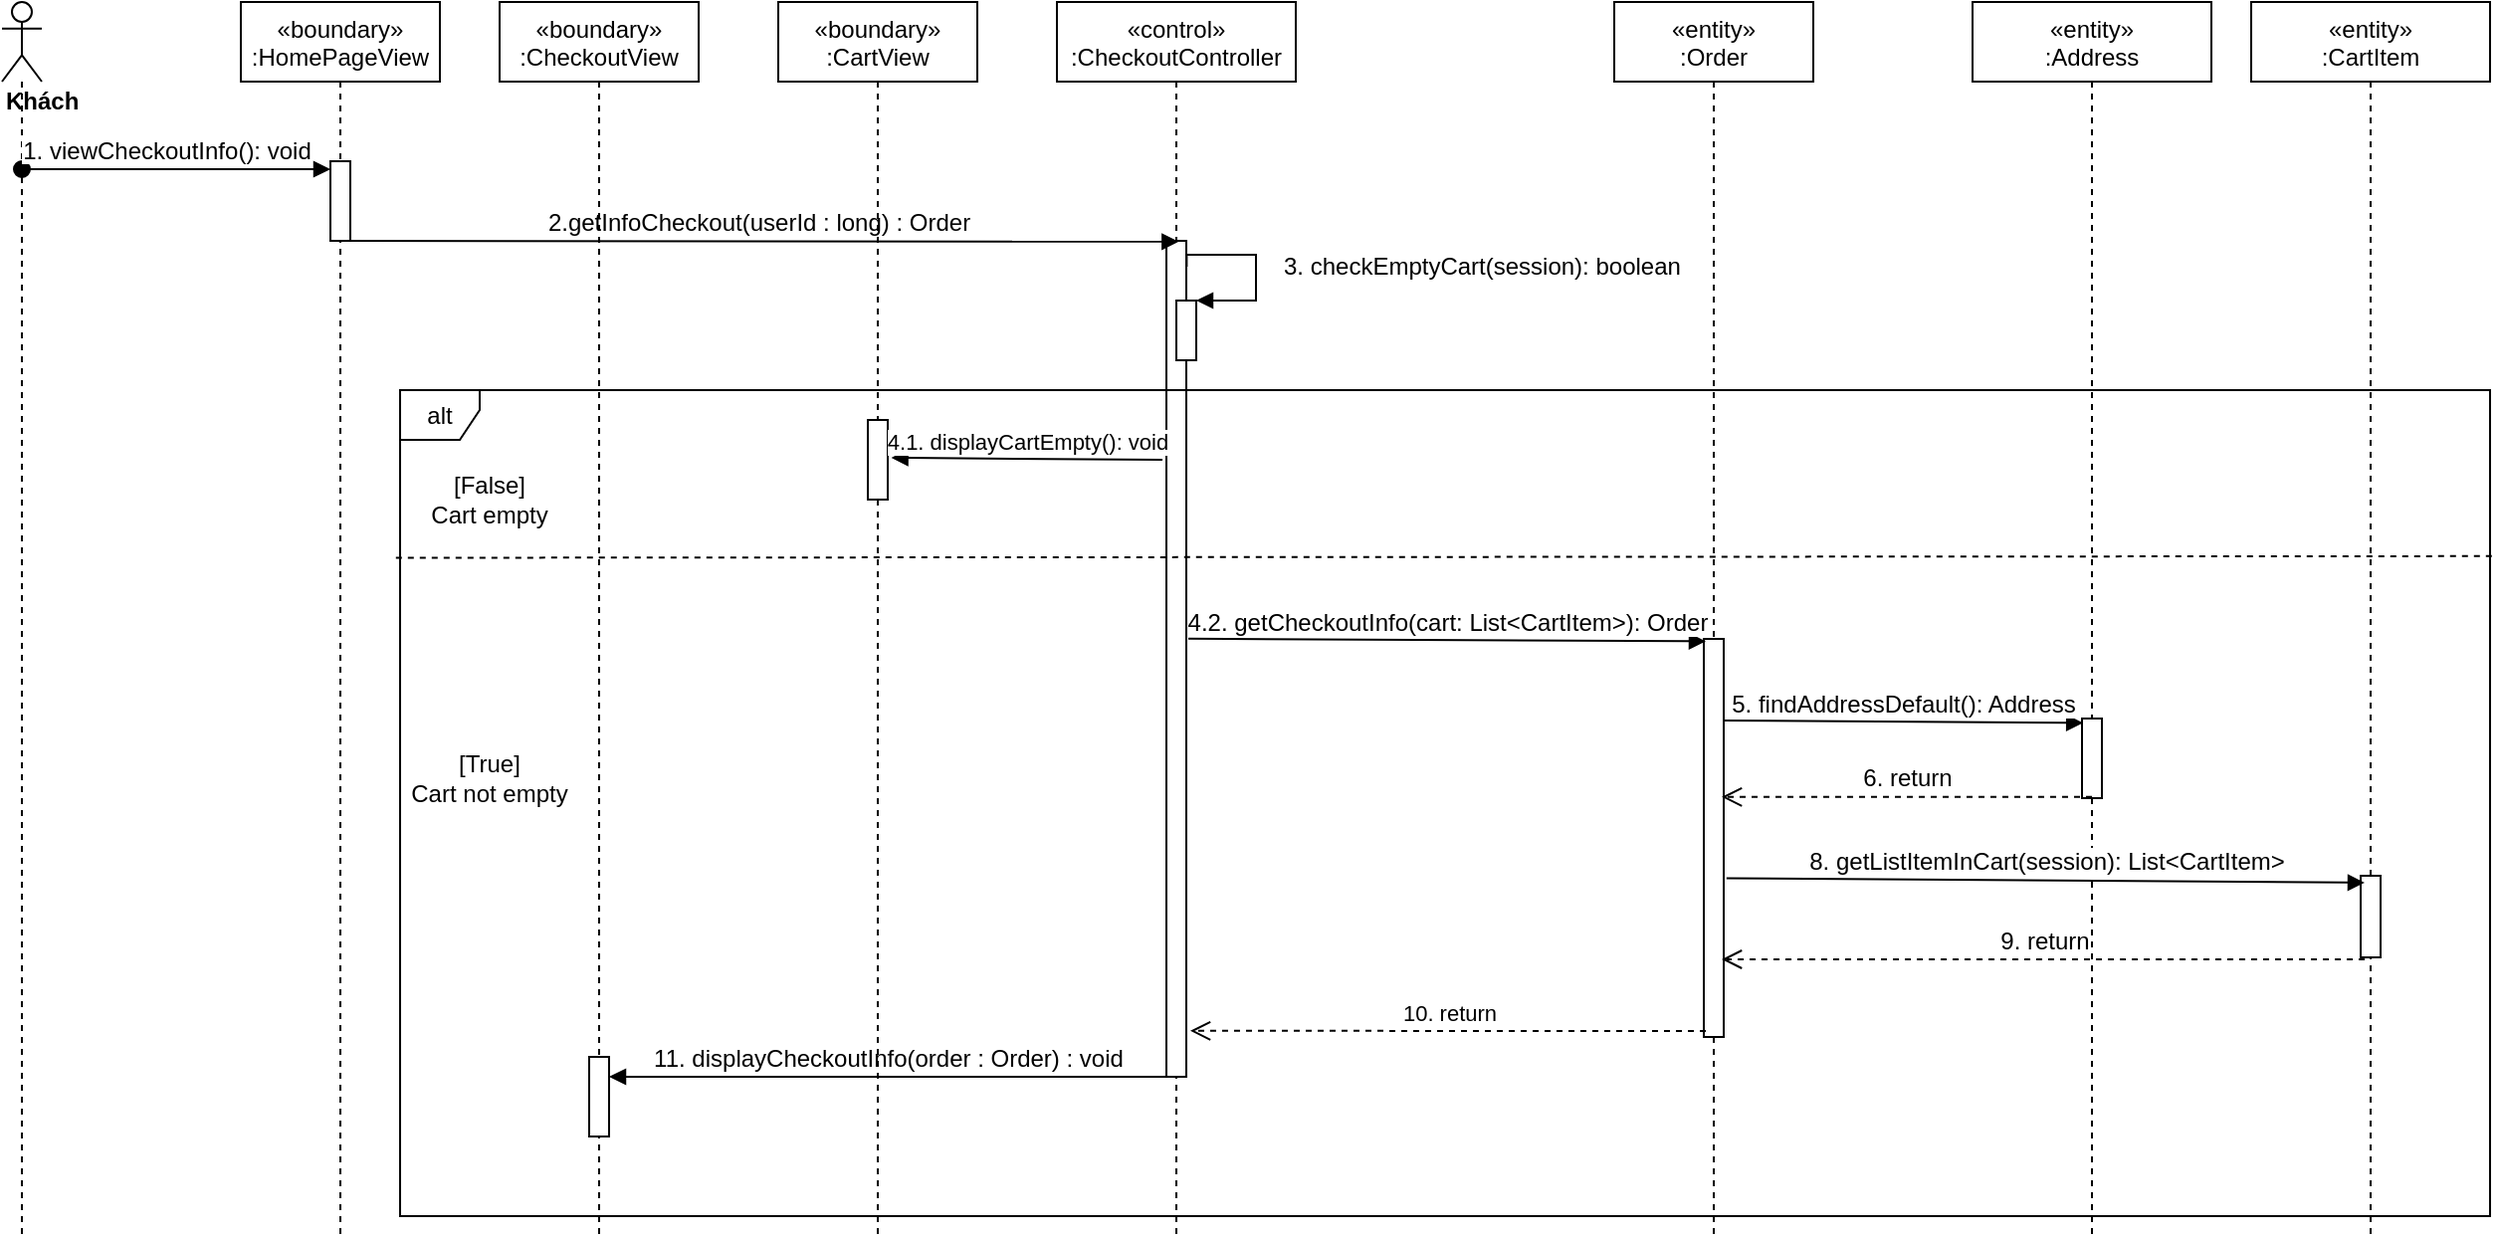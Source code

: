 <mxfile version="14.8.2" type="device"><diagram id="kgpKYQtTHZ0yAKxKKP6v" name="Page-1"><mxGraphModel dx="1038" dy="521" grid="1" gridSize="10" guides="1" tooltips="1" connect="1" arrows="1" fold="1" page="1" pageScale="1" pageWidth="850" pageHeight="1100" math="0" shadow="0"><root><mxCell id="0"/><mxCell id="1" parent="0"/><mxCell id="h1iUDNOuoRidIBb9Z1Jj-4" value="«control»&#10;:CheckoutController" style="shape=umlLifeline;perimeter=lifelinePerimeter;container=1;collapsible=0;recursiveResize=0;rounded=0;shadow=0;strokeWidth=1;" parent="1" vertex="1"><mxGeometry x="620" y="80" width="120" height="620" as="geometry"/></mxCell><mxCell id="h1iUDNOuoRidIBb9Z1Jj-5" value="" style="points=[];perimeter=orthogonalPerimeter;rounded=0;shadow=0;strokeWidth=1;" parent="h1iUDNOuoRidIBb9Z1Jj-4" vertex="1"><mxGeometry x="55" y="120" width="10" height="420" as="geometry"/></mxCell><mxCell id="h1iUDNOuoRidIBb9Z1Jj-21" value="" style="html=1;points=[];perimeter=orthogonalPerimeter;" parent="h1iUDNOuoRidIBb9Z1Jj-4" vertex="1"><mxGeometry x="60" y="150" width="10" height="30" as="geometry"/></mxCell><mxCell id="h1iUDNOuoRidIBb9Z1Jj-22" value="&lt;font style=&quot;font-size: 12px&quot;&gt;3. checkEmptyCart(session): boolean&lt;/font&gt;" style="edgeStyle=orthogonalEdgeStyle;html=1;align=left;spacingLeft=2;endArrow=block;rounded=0;entryX=1;entryY=0;exitX=1.02;exitY=0.031;exitDx=0;exitDy=0;exitPerimeter=0;" parent="h1iUDNOuoRidIBb9Z1Jj-4" source="h1iUDNOuoRidIBb9Z1Jj-5" target="h1iUDNOuoRidIBb9Z1Jj-21" edge="1"><mxGeometry x="0.005" y="10" relative="1" as="geometry"><mxPoint x="70" y="190" as="sourcePoint"/><Array as="points"><mxPoint x="100" y="127"/><mxPoint x="100" y="150"/></Array><mxPoint as="offset"/></mxGeometry></mxCell><mxCell id="h1iUDNOuoRidIBb9Z1Jj-6" value="&lt;div&gt;&lt;b&gt;Khách&lt;/b&gt;&lt;/div&gt;" style="shape=umlLifeline;participant=umlActor;perimeter=lifelinePerimeter;whiteSpace=wrap;html=1;container=1;collapsible=0;recursiveResize=0;verticalAlign=top;spacingTop=36;outlineConnect=0;align=left;" parent="1" vertex="1"><mxGeometry x="90" y="80" width="20" height="620" as="geometry"/></mxCell><mxCell id="h1iUDNOuoRidIBb9Z1Jj-7" value="1. viewCheckoutInfo(): void" style="verticalAlign=bottom;startArrow=oval;endArrow=block;startSize=8;shadow=0;strokeWidth=1;entryX=0;entryY=0.1;entryDx=0;entryDy=0;entryPerimeter=0;fontSize=12;" parent="1" source="h1iUDNOuoRidIBb9Z1Jj-6" target="qpwKRsSHn40wgu-qvmrS-2" edge="1"><mxGeometry x="-0.06" relative="1" as="geometry"><mxPoint x="100" y="170" as="sourcePoint"/><mxPoint as="offset"/><mxPoint x="270" y="169" as="targetPoint"/></mxGeometry></mxCell><mxCell id="h1iUDNOuoRidIBb9Z1Jj-8" value="«entity»&#10;:Order" style="shape=umlLifeline;perimeter=lifelinePerimeter;container=1;collapsible=0;recursiveResize=0;rounded=0;shadow=0;strokeWidth=1;" parent="1" vertex="1"><mxGeometry x="900" y="80" width="100" height="620" as="geometry"/></mxCell><mxCell id="h1iUDNOuoRidIBb9Z1Jj-9" value="" style="points=[];perimeter=orthogonalPerimeter;rounded=0;shadow=0;strokeWidth=1;" parent="h1iUDNOuoRidIBb9Z1Jj-8" vertex="1"><mxGeometry x="45" y="320" width="10" height="200" as="geometry"/></mxCell><mxCell id="h1iUDNOuoRidIBb9Z1Jj-10" value="&lt;font style=&quot;font-size: 12px&quot;&gt;2.getInfoCheckout(userId : long) : Order&lt;/font&gt;" style="html=1;verticalAlign=bottom;endArrow=block;entryX=0.617;entryY=0.001;entryDx=0;entryDy=0;entryPerimeter=0;exitX=0.5;exitY=1;exitDx=0;exitDy=0;exitPerimeter=0;" parent="1" source="qpwKRsSHn40wgu-qvmrS-2" target="h1iUDNOuoRidIBb9Z1Jj-5" edge="1"><mxGeometry width="80" relative="1" as="geometry"><mxPoint x="460" y="200" as="sourcePoint"/><mxPoint x="500" y="210" as="targetPoint"/></mxGeometry></mxCell><mxCell id="h1iUDNOuoRidIBb9Z1Jj-12" value="«entity»&#10;:Address" style="shape=umlLifeline;perimeter=lifelinePerimeter;container=1;collapsible=0;recursiveResize=0;rounded=0;shadow=0;strokeWidth=1;" parent="1" vertex="1"><mxGeometry x="1080" y="80" width="120" height="620" as="geometry"/></mxCell><mxCell id="h1iUDNOuoRidIBb9Z1Jj-13" value="" style="points=[];perimeter=orthogonalPerimeter;rounded=0;shadow=0;strokeWidth=1;" parent="h1iUDNOuoRidIBb9Z1Jj-12" vertex="1"><mxGeometry x="55" y="360" width="10" height="40" as="geometry"/></mxCell><mxCell id="h1iUDNOuoRidIBb9Z1Jj-17" value="11. displayCheckoutInfo(order : Order) : void" style="verticalAlign=bottom;endArrow=block;shadow=0;strokeWidth=1;exitX=0.1;exitY=1;exitDx=0;exitDy=0;exitPerimeter=0;fontSize=12;" parent="1" source="h1iUDNOuoRidIBb9Z1Jj-5" target="h1iUDNOuoRidIBb9Z1Jj-3" edge="1"><mxGeometry relative="1" as="geometry"><mxPoint x="565" y="370" as="sourcePoint"/><mxPoint x="350" y="401" as="targetPoint"/></mxGeometry></mxCell><mxCell id="h1iUDNOuoRidIBb9Z1Jj-26" value="&lt;font style=&quot;font-size: 12px&quot;&gt;5. findAddressDefault(): Address&lt;/font&gt;" style="html=1;verticalAlign=bottom;endArrow=block;rounded=0;entryX=0.06;entryY=0.056;entryDx=0;entryDy=0;entryPerimeter=0;exitX=0.98;exitY=0.205;exitDx=0;exitDy=0;exitPerimeter=0;" parent="1" source="h1iUDNOuoRidIBb9Z1Jj-9" target="h1iUDNOuoRidIBb9Z1Jj-13" edge="1"><mxGeometry width="80" relative="1" as="geometry"><mxPoint x="978" y="442" as="sourcePoint"/><mxPoint x="1090" y="310" as="targetPoint"/></mxGeometry></mxCell><mxCell id="h1iUDNOuoRidIBb9Z1Jj-32" value="10. return" style="html=1;verticalAlign=bottom;endArrow=open;dashed=1;endSize=8;rounded=0;entryX=1.2;entryY=0.945;entryDx=0;entryDy=0;entryPerimeter=0;exitX=0.1;exitY=0.985;exitDx=0;exitDy=0;exitPerimeter=0;" parent="1" source="h1iUDNOuoRidIBb9Z1Jj-9" target="h1iUDNOuoRidIBb9Z1Jj-5" edge="1"><mxGeometry relative="1" as="geometry"><mxPoint x="880" y="597" as="sourcePoint"/><mxPoint x="644" y="570" as="targetPoint"/></mxGeometry></mxCell><mxCell id="ksipVvGbrHsLcqgt4sYg-5" value="«entity»&#10;:CartItem" style="shape=umlLifeline;perimeter=lifelinePerimeter;container=1;collapsible=0;recursiveResize=0;rounded=0;shadow=0;strokeWidth=1;" parent="1" vertex="1"><mxGeometry x="1220" y="80" width="120" height="620" as="geometry"/></mxCell><mxCell id="ksipVvGbrHsLcqgt4sYg-6" value="" style="points=[];perimeter=orthogonalPerimeter;rounded=0;shadow=0;strokeWidth=1;" parent="ksipVvGbrHsLcqgt4sYg-5" vertex="1"><mxGeometry x="55" y="439" width="10" height="41" as="geometry"/></mxCell><mxCell id="ksipVvGbrHsLcqgt4sYg-7" value="&lt;font style=&quot;font-size: 12px&quot;&gt;8. getListItemInCart(session): List&amp;lt;CartItem&amp;gt;&lt;/font&gt;" style="html=1;verticalAlign=bottom;endArrow=block;entryX=0.2;entryY=0.084;entryDx=0;entryDy=0;entryPerimeter=0;exitX=1.14;exitY=0.601;exitDx=0;exitDy=0;exitPerimeter=0;" parent="1" source="h1iUDNOuoRidIBb9Z1Jj-9" target="ksipVvGbrHsLcqgt4sYg-6" edge="1"><mxGeometry width="80" relative="1" as="geometry"><mxPoint x="990" y="522" as="sourcePoint"/><mxPoint x="1050" y="330" as="targetPoint"/></mxGeometry></mxCell><mxCell id="ksipVvGbrHsLcqgt4sYg-8" value="&lt;font style=&quot;font-size: 12px&quot;&gt;9. return&lt;/font&gt;" style="html=1;verticalAlign=bottom;endArrow=open;dashed=1;endSize=8;exitX=0.2;exitY=1.024;exitDx=0;exitDy=0;exitPerimeter=0;entryX=0.9;entryY=0.805;entryDx=0;entryDy=0;entryPerimeter=0;" parent="1" source="ksipVvGbrHsLcqgt4sYg-6" target="h1iUDNOuoRidIBb9Z1Jj-9" edge="1"><mxGeometry relative="1" as="geometry"><mxPoint x="1320" y="460" as="sourcePoint"/><mxPoint x="930" y="561" as="targetPoint"/></mxGeometry></mxCell><mxCell id="qpwKRsSHn40wgu-qvmrS-1" value="«boundary»&#10;:HomePageView" style="shape=umlLifeline;perimeter=lifelinePerimeter;container=1;collapsible=0;recursiveResize=0;rounded=0;shadow=0;strokeWidth=1;" parent="1" vertex="1"><mxGeometry x="210" y="80" width="100" height="620" as="geometry"/></mxCell><mxCell id="qpwKRsSHn40wgu-qvmrS-2" value="" style="points=[];perimeter=orthogonalPerimeter;rounded=0;shadow=0;strokeWidth=1;" parent="qpwKRsSHn40wgu-qvmrS-1" vertex="1"><mxGeometry x="45" y="80" width="10" height="40" as="geometry"/></mxCell><mxCell id="qpwKRsSHn40wgu-qvmrS-4" value="&lt;font style=&quot;font-size: 12px&quot;&gt;4.2. getCheckoutInfo(cart: List&amp;lt;CartItem&amp;gt;): Order&lt;/font&gt;" style="html=1;verticalAlign=bottom;endArrow=block;entryX=0.1;entryY=0.006;entryDx=0;entryDy=0;entryPerimeter=0;exitX=1.1;exitY=0.476;exitDx=0;exitDy=0;exitPerimeter=0;" parent="1" source="h1iUDNOuoRidIBb9Z1Jj-5" target="h1iUDNOuoRidIBb9Z1Jj-9" edge="1"><mxGeometry width="80" relative="1" as="geometry"><mxPoint x="704" y="332" as="sourcePoint"/><mxPoint x="1090" y="310" as="targetPoint"/></mxGeometry></mxCell><mxCell id="h1iUDNOuoRidIBb9Z1Jj-1" value="«boundary»&#10;:CheckoutView" style="shape=umlLifeline;perimeter=lifelinePerimeter;container=1;collapsible=0;recursiveResize=0;rounded=0;shadow=0;strokeWidth=1;" parent="1" vertex="1"><mxGeometry x="340" y="80" width="100" height="620" as="geometry"/></mxCell><mxCell id="h1iUDNOuoRidIBb9Z1Jj-3" value="" style="html=1;points=[];perimeter=orthogonalPerimeter;" parent="h1iUDNOuoRidIBb9Z1Jj-1" vertex="1"><mxGeometry x="45" y="530" width="10" height="40" as="geometry"/></mxCell><mxCell id="qpwKRsSHn40wgu-qvmrS-6" value="alt" style="shape=umlFrame;whiteSpace=wrap;html=1;width=40;height=25;" parent="1" vertex="1"><mxGeometry x="290" y="275" width="1050" height="415" as="geometry"/></mxCell><mxCell id="qpwKRsSHn40wgu-qvmrS-7" value="&lt;font style=&quot;font-size: 12px&quot;&gt;6. return&lt;/font&gt;" style="html=1;verticalAlign=bottom;endArrow=open;dashed=1;endSize=8;entryX=0.9;entryY=0.397;entryDx=0;entryDy=0;entryPerimeter=0;exitX=0.5;exitY=0.985;exitDx=0;exitDy=0;exitPerimeter=0;" parent="1" source="h1iUDNOuoRidIBb9Z1Jj-13" target="h1iUDNOuoRidIBb9Z1Jj-9" edge="1"><mxGeometry relative="1" as="geometry"><mxPoint x="1100" y="479" as="sourcePoint"/><mxPoint x="810" y="510" as="targetPoint"/></mxGeometry></mxCell><mxCell id="_pBTw_HrDS_DUXygq8vQ-1" value="«boundary»&#10;:CartView" style="shape=umlLifeline;perimeter=lifelinePerimeter;container=1;collapsible=0;recursiveResize=0;rounded=0;shadow=0;strokeWidth=1;" vertex="1" parent="1"><mxGeometry x="480" y="80" width="100" height="620" as="geometry"/></mxCell><mxCell id="_pBTw_HrDS_DUXygq8vQ-3" value="" style="html=1;points=[];perimeter=orthogonalPerimeter;" vertex="1" parent="1"><mxGeometry x="525" y="290" width="10" height="40" as="geometry"/></mxCell><mxCell id="_pBTw_HrDS_DUXygq8vQ-5" value="4.1. displayCartEmpty(): void" style="html=1;verticalAlign=bottom;endArrow=block;entryX=1.18;entryY=0.475;entryDx=0;entryDy=0;entryPerimeter=0;" edge="1" parent="1" target="_pBTw_HrDS_DUXygq8vQ-3"><mxGeometry width="80" relative="1" as="geometry"><mxPoint x="673" y="310" as="sourcePoint"/><mxPoint x="580" y="320" as="targetPoint"/></mxGeometry></mxCell><mxCell id="_pBTw_HrDS_DUXygq8vQ-6" value="" style="endArrow=none;dashed=1;html=1;exitX=-0.002;exitY=0.203;exitDx=0;exitDy=0;exitPerimeter=0;entryX=1.002;entryY=0.201;entryDx=0;entryDy=0;entryPerimeter=0;" edge="1" parent="1" source="qpwKRsSHn40wgu-qvmrS-6" target="qpwKRsSHn40wgu-qvmrS-6"><mxGeometry width="50" height="50" relative="1" as="geometry"><mxPoint x="580" y="370" as="sourcePoint"/><mxPoint x="630" y="320" as="targetPoint"/></mxGeometry></mxCell><mxCell id="_pBTw_HrDS_DUXygq8vQ-7" value="[False]&lt;br&gt;Cart empty" style="text;html=1;strokeColor=none;fillColor=none;align=center;verticalAlign=middle;whiteSpace=wrap;rounded=0;" vertex="1" parent="1"><mxGeometry x="300" y="320" width="70" height="20" as="geometry"/></mxCell><mxCell id="_pBTw_HrDS_DUXygq8vQ-8" value="[True]&lt;br&gt;Cart not empty" style="text;html=1;strokeColor=none;fillColor=none;align=center;verticalAlign=middle;whiteSpace=wrap;rounded=0;" vertex="1" parent="1"><mxGeometry x="290" y="460" width="90" height="20" as="geometry"/></mxCell></root></mxGraphModel></diagram></mxfile>
